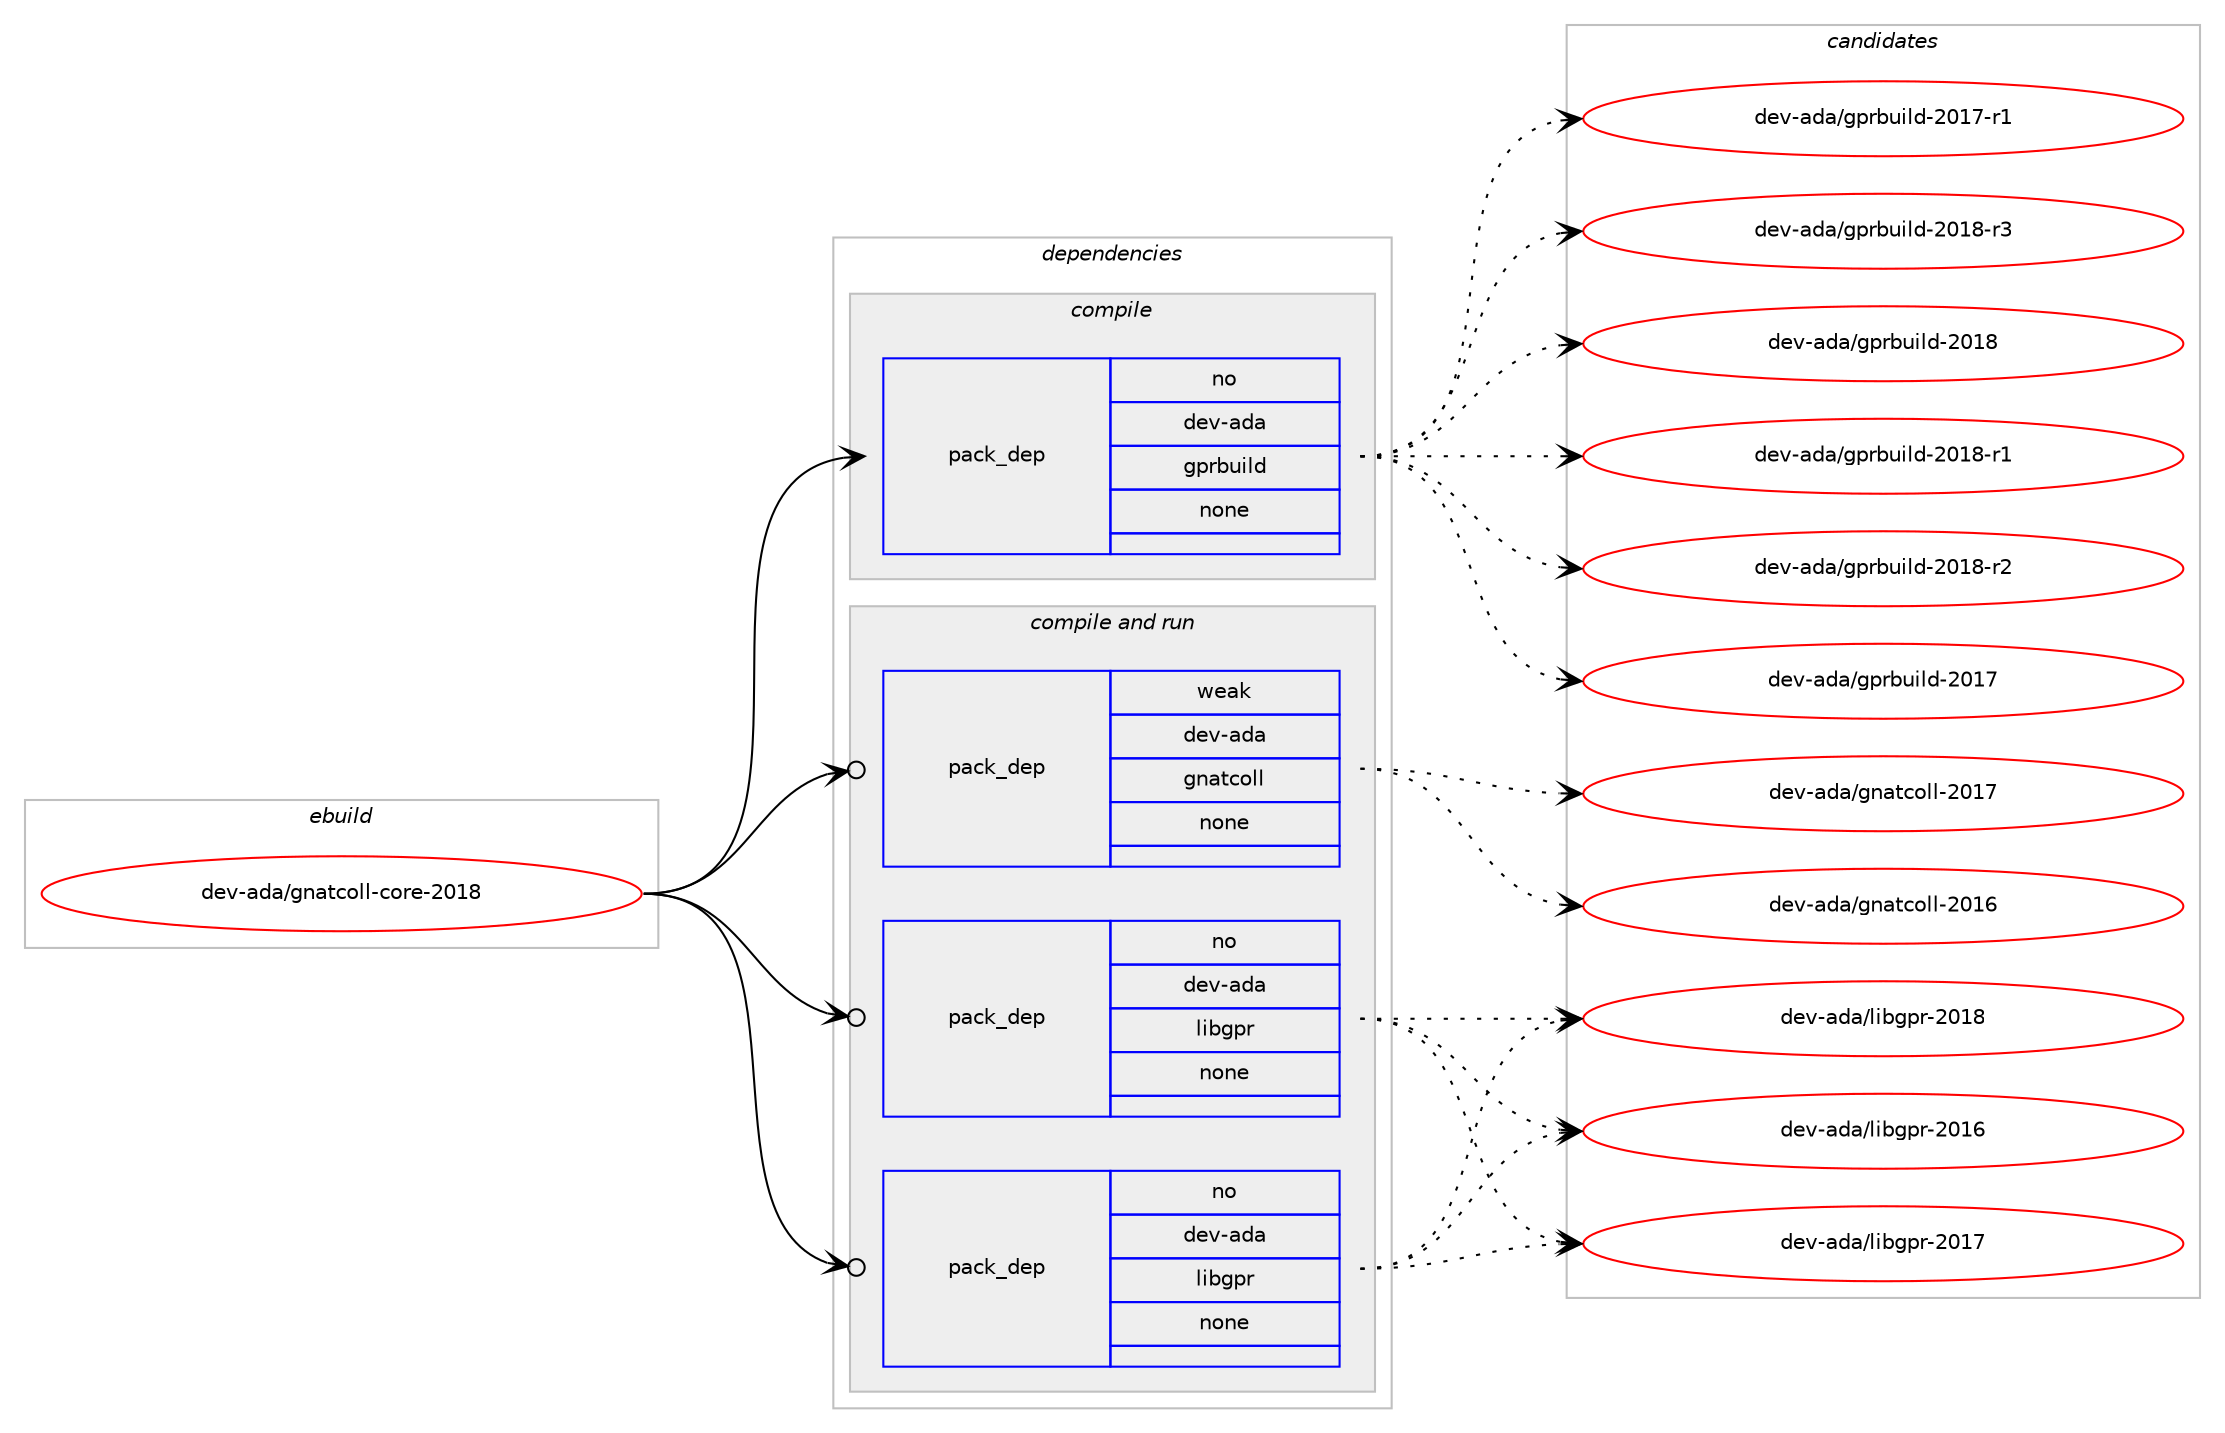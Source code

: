 digraph prolog {

# *************
# Graph options
# *************

newrank=true;
concentrate=true;
compound=true;
graph [rankdir=LR,fontname=Helvetica,fontsize=10,ranksep=1.5];#, ranksep=2.5, nodesep=0.2];
edge  [arrowhead=vee];
node  [fontname=Helvetica,fontsize=10];

# **********
# The ebuild
# **********

subgraph cluster_leftcol {
color=gray;
rank=same;
label=<<i>ebuild</i>>;
id [label="dev-ada/gnatcoll-core-2018", color=red, width=4, href="../dev-ada/gnatcoll-core-2018.svg"];
}

# ****************
# The dependencies
# ****************

subgraph cluster_midcol {
color=gray;
label=<<i>dependencies</i>>;
subgraph cluster_compile {
fillcolor="#eeeeee";
style=filled;
label=<<i>compile</i>>;
subgraph pack2091 {
dependency2540 [label=<<TABLE BORDER="0" CELLBORDER="1" CELLSPACING="0" CELLPADDING="4" WIDTH="220"><TR><TD ROWSPAN="6" CELLPADDING="30">pack_dep</TD></TR><TR><TD WIDTH="110">no</TD></TR><TR><TD>dev-ada</TD></TR><TR><TD>gprbuild</TD></TR><TR><TD>none</TD></TR><TR><TD></TD></TR></TABLE>>, shape=none, color=blue];
}
id:e -> dependency2540:w [weight=20,style="solid",arrowhead="vee"];
}
subgraph cluster_compileandrun {
fillcolor="#eeeeee";
style=filled;
label=<<i>compile and run</i>>;
subgraph pack2092 {
dependency2541 [label=<<TABLE BORDER="0" CELLBORDER="1" CELLSPACING="0" CELLPADDING="4" WIDTH="220"><TR><TD ROWSPAN="6" CELLPADDING="30">pack_dep</TD></TR><TR><TD WIDTH="110">no</TD></TR><TR><TD>dev-ada</TD></TR><TR><TD>libgpr</TD></TR><TR><TD>none</TD></TR><TR><TD></TD></TR></TABLE>>, shape=none, color=blue];
}
id:e -> dependency2541:w [weight=20,style="solid",arrowhead="odotvee"];
subgraph pack2093 {
dependency2542 [label=<<TABLE BORDER="0" CELLBORDER="1" CELLSPACING="0" CELLPADDING="4" WIDTH="220"><TR><TD ROWSPAN="6" CELLPADDING="30">pack_dep</TD></TR><TR><TD WIDTH="110">no</TD></TR><TR><TD>dev-ada</TD></TR><TR><TD>libgpr</TD></TR><TR><TD>none</TD></TR><TR><TD></TD></TR></TABLE>>, shape=none, color=blue];
}
id:e -> dependency2542:w [weight=20,style="solid",arrowhead="odotvee"];
subgraph pack2094 {
dependency2543 [label=<<TABLE BORDER="0" CELLBORDER="1" CELLSPACING="0" CELLPADDING="4" WIDTH="220"><TR><TD ROWSPAN="6" CELLPADDING="30">pack_dep</TD></TR><TR><TD WIDTH="110">weak</TD></TR><TR><TD>dev-ada</TD></TR><TR><TD>gnatcoll</TD></TR><TR><TD>none</TD></TR><TR><TD></TD></TR></TABLE>>, shape=none, color=blue];
}
id:e -> dependency2543:w [weight=20,style="solid",arrowhead="odotvee"];
}
subgraph cluster_run {
fillcolor="#eeeeee";
style=filled;
label=<<i>run</i>>;
}
}

# **************
# The candidates
# **************

subgraph cluster_choices {
rank=same;
color=gray;
label=<<i>candidates</i>>;

subgraph choice2091 {
color=black;
nodesep=1;
choice10010111845971009747103112114981171051081004550484956 [label="dev-ada/gprbuild-2018", color=red, width=4,href="../dev-ada/gprbuild-2018.svg"];
choice100101118459710097471031121149811710510810045504849564511449 [label="dev-ada/gprbuild-2018-r1", color=red, width=4,href="../dev-ada/gprbuild-2018-r1.svg"];
choice100101118459710097471031121149811710510810045504849564511450 [label="dev-ada/gprbuild-2018-r2", color=red, width=4,href="../dev-ada/gprbuild-2018-r2.svg"];
choice10010111845971009747103112114981171051081004550484955 [label="dev-ada/gprbuild-2017", color=red, width=4,href="../dev-ada/gprbuild-2017.svg"];
choice100101118459710097471031121149811710510810045504849554511449 [label="dev-ada/gprbuild-2017-r1", color=red, width=4,href="../dev-ada/gprbuild-2017-r1.svg"];
choice100101118459710097471031121149811710510810045504849564511451 [label="dev-ada/gprbuild-2018-r3", color=red, width=4,href="../dev-ada/gprbuild-2018-r3.svg"];
dependency2540:e -> choice10010111845971009747103112114981171051081004550484956:w [style=dotted,weight="100"];
dependency2540:e -> choice100101118459710097471031121149811710510810045504849564511449:w [style=dotted,weight="100"];
dependency2540:e -> choice100101118459710097471031121149811710510810045504849564511450:w [style=dotted,weight="100"];
dependency2540:e -> choice10010111845971009747103112114981171051081004550484955:w [style=dotted,weight="100"];
dependency2540:e -> choice100101118459710097471031121149811710510810045504849554511449:w [style=dotted,weight="100"];
dependency2540:e -> choice100101118459710097471031121149811710510810045504849564511451:w [style=dotted,weight="100"];
}
subgraph choice2092 {
color=black;
nodesep=1;
choice10010111845971009747108105981031121144550484954 [label="dev-ada/libgpr-2016", color=red, width=4,href="../dev-ada/libgpr-2016.svg"];
choice10010111845971009747108105981031121144550484955 [label="dev-ada/libgpr-2017", color=red, width=4,href="../dev-ada/libgpr-2017.svg"];
choice10010111845971009747108105981031121144550484956 [label="dev-ada/libgpr-2018", color=red, width=4,href="../dev-ada/libgpr-2018.svg"];
dependency2541:e -> choice10010111845971009747108105981031121144550484954:w [style=dotted,weight="100"];
dependency2541:e -> choice10010111845971009747108105981031121144550484955:w [style=dotted,weight="100"];
dependency2541:e -> choice10010111845971009747108105981031121144550484956:w [style=dotted,weight="100"];
}
subgraph choice2093 {
color=black;
nodesep=1;
choice10010111845971009747108105981031121144550484954 [label="dev-ada/libgpr-2016", color=red, width=4,href="../dev-ada/libgpr-2016.svg"];
choice10010111845971009747108105981031121144550484955 [label="dev-ada/libgpr-2017", color=red, width=4,href="../dev-ada/libgpr-2017.svg"];
choice10010111845971009747108105981031121144550484956 [label="dev-ada/libgpr-2018", color=red, width=4,href="../dev-ada/libgpr-2018.svg"];
dependency2542:e -> choice10010111845971009747108105981031121144550484954:w [style=dotted,weight="100"];
dependency2542:e -> choice10010111845971009747108105981031121144550484955:w [style=dotted,weight="100"];
dependency2542:e -> choice10010111845971009747108105981031121144550484956:w [style=dotted,weight="100"];
}
subgraph choice2094 {
color=black;
nodesep=1;
choice1001011184597100974710311097116991111081084550484954 [label="dev-ada/gnatcoll-2016", color=red, width=4,href="../dev-ada/gnatcoll-2016.svg"];
choice1001011184597100974710311097116991111081084550484955 [label="dev-ada/gnatcoll-2017", color=red, width=4,href="../dev-ada/gnatcoll-2017.svg"];
dependency2543:e -> choice1001011184597100974710311097116991111081084550484954:w [style=dotted,weight="100"];
dependency2543:e -> choice1001011184597100974710311097116991111081084550484955:w [style=dotted,weight="100"];
}
}

}
